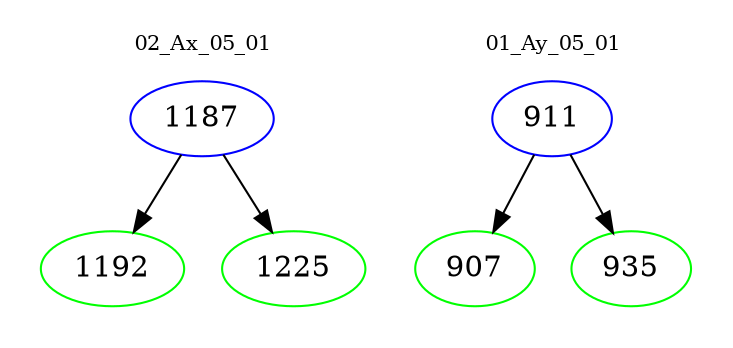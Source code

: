 digraph{
subgraph cluster_0 {
color = white
label = "02_Ax_05_01";
fontsize=10;
T0_1187 [label="1187", color="blue"]
T0_1187 -> T0_1192 [color="black"]
T0_1192 [label="1192", color="green"]
T0_1187 -> T0_1225 [color="black"]
T0_1225 [label="1225", color="green"]
}
subgraph cluster_1 {
color = white
label = "01_Ay_05_01";
fontsize=10;
T1_911 [label="911", color="blue"]
T1_911 -> T1_907 [color="black"]
T1_907 [label="907", color="green"]
T1_911 -> T1_935 [color="black"]
T1_935 [label="935", color="green"]
}
}
